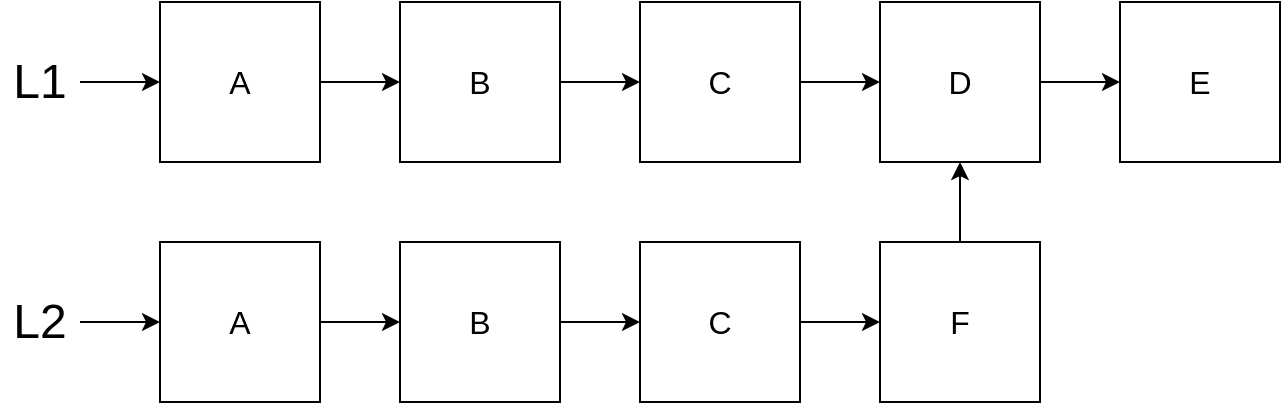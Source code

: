 <mxfile version="16.0.2" type="device"><diagram id="hItzCSI9slzzeFql-pVI" name="Page-1"><mxGraphModel dx="782" dy="539" grid="1" gridSize="10" guides="1" tooltips="1" connect="1" arrows="1" fold="1" page="1" pageScale="1" pageWidth="850" pageHeight="1100" math="0" shadow="0"><root><mxCell id="0"/><mxCell id="1" parent="0"/><mxCell id="4cYgRqdTDc37CBOK6C9_-1" value="&lt;font size=&quot;3&quot;&gt;E&lt;/font&gt;" style="whiteSpace=wrap;html=1;aspect=fixed;" parent="1" vertex="1"><mxGeometry x="600" y="80" width="80" height="80" as="geometry"/></mxCell><mxCell id="4cYgRqdTDc37CBOK6C9_-8" value="" style="edgeStyle=orthogonalEdgeStyle;rounded=0;orthogonalLoop=1;jettySize=auto;html=1;" parent="1" source="4cYgRqdTDc37CBOK6C9_-2" target="4cYgRqdTDc37CBOK6C9_-3" edge="1"><mxGeometry relative="1" as="geometry"/></mxCell><mxCell id="4cYgRqdTDc37CBOK6C9_-2" value="&lt;font size=&quot;3&quot;&gt;A&lt;/font&gt;" style="whiteSpace=wrap;html=1;aspect=fixed;" parent="1" vertex="1"><mxGeometry x="120" y="80" width="80" height="80" as="geometry"/></mxCell><mxCell id="4cYgRqdTDc37CBOK6C9_-9" value="" style="edgeStyle=orthogonalEdgeStyle;rounded=0;orthogonalLoop=1;jettySize=auto;html=1;" parent="1" source="4cYgRqdTDc37CBOK6C9_-3" target="4cYgRqdTDc37CBOK6C9_-4" edge="1"><mxGeometry relative="1" as="geometry"/></mxCell><mxCell id="4cYgRqdTDc37CBOK6C9_-3" value="&lt;font size=&quot;3&quot;&gt;B&lt;/font&gt;" style="whiteSpace=wrap;html=1;aspect=fixed;" parent="1" vertex="1"><mxGeometry x="240" y="80" width="80" height="80" as="geometry"/></mxCell><mxCell id="4cYgRqdTDc37CBOK6C9_-10" value="" style="edgeStyle=orthogonalEdgeStyle;rounded=0;orthogonalLoop=1;jettySize=auto;html=1;" parent="1" source="4cYgRqdTDc37CBOK6C9_-4" target="4cYgRqdTDc37CBOK6C9_-5" edge="1"><mxGeometry relative="1" as="geometry"/></mxCell><mxCell id="4cYgRqdTDc37CBOK6C9_-4" value="&lt;font size=&quot;3&quot;&gt;C&lt;/font&gt;" style="whiteSpace=wrap;html=1;aspect=fixed;" parent="1" vertex="1"><mxGeometry x="360" y="80" width="80" height="80" as="geometry"/></mxCell><mxCell id="4cYgRqdTDc37CBOK6C9_-11" value="" style="edgeStyle=orthogonalEdgeStyle;rounded=0;orthogonalLoop=1;jettySize=auto;html=1;" parent="1" source="4cYgRqdTDc37CBOK6C9_-5" target="4cYgRqdTDc37CBOK6C9_-1" edge="1"><mxGeometry relative="1" as="geometry"/></mxCell><mxCell id="4cYgRqdTDc37CBOK6C9_-5" value="&lt;font size=&quot;3&quot;&gt;D&lt;/font&gt;" style="whiteSpace=wrap;html=1;aspect=fixed;" parent="1" vertex="1"><mxGeometry x="480" y="80" width="80" height="80" as="geometry"/></mxCell><mxCell id="4cYgRqdTDc37CBOK6C9_-7" value="" style="edgeStyle=orthogonalEdgeStyle;rounded=0;orthogonalLoop=1;jettySize=auto;html=1;" parent="1" source="4cYgRqdTDc37CBOK6C9_-6" target="4cYgRqdTDc37CBOK6C9_-2" edge="1"><mxGeometry relative="1" as="geometry"/></mxCell><mxCell id="4cYgRqdTDc37CBOK6C9_-6" value="&lt;font style=&quot;font-size: 24px&quot;&gt;L1&lt;/font&gt;" style="text;html=1;strokeColor=none;fillColor=none;align=center;verticalAlign=middle;whiteSpace=wrap;rounded=0;" parent="1" vertex="1"><mxGeometry x="40" y="105" width="40" height="30" as="geometry"/></mxCell><mxCell id="dlx2RcteaOSDXphfCXXk-1" value="" style="edgeStyle=orthogonalEdgeStyle;rounded=0;orthogonalLoop=1;jettySize=auto;html=1;" edge="1" parent="1" source="dlx2RcteaOSDXphfCXXk-2" target="dlx2RcteaOSDXphfCXXk-4"><mxGeometry relative="1" as="geometry"/></mxCell><mxCell id="dlx2RcteaOSDXphfCXXk-2" value="&lt;font size=&quot;3&quot;&gt;A&lt;/font&gt;" style="whiteSpace=wrap;html=1;aspect=fixed;" vertex="1" parent="1"><mxGeometry x="120" y="200" width="80" height="80" as="geometry"/></mxCell><mxCell id="dlx2RcteaOSDXphfCXXk-3" value="" style="edgeStyle=orthogonalEdgeStyle;rounded=0;orthogonalLoop=1;jettySize=auto;html=1;" edge="1" parent="1" source="dlx2RcteaOSDXphfCXXk-4" target="dlx2RcteaOSDXphfCXXk-5"><mxGeometry relative="1" as="geometry"/></mxCell><mxCell id="dlx2RcteaOSDXphfCXXk-4" value="&lt;font size=&quot;3&quot;&gt;B&lt;/font&gt;" style="whiteSpace=wrap;html=1;aspect=fixed;" vertex="1" parent="1"><mxGeometry x="240" y="200" width="80" height="80" as="geometry"/></mxCell><mxCell id="dlx2RcteaOSDXphfCXXk-9" value="" style="edgeStyle=orthogonalEdgeStyle;rounded=0;orthogonalLoop=1;jettySize=auto;html=1;" edge="1" parent="1" source="dlx2RcteaOSDXphfCXXk-5" target="dlx2RcteaOSDXphfCXXk-8"><mxGeometry relative="1" as="geometry"/></mxCell><mxCell id="dlx2RcteaOSDXphfCXXk-5" value="&lt;font size=&quot;3&quot;&gt;C&lt;/font&gt;" style="whiteSpace=wrap;html=1;aspect=fixed;" vertex="1" parent="1"><mxGeometry x="360" y="200" width="80" height="80" as="geometry"/></mxCell><mxCell id="dlx2RcteaOSDXphfCXXk-6" value="" style="edgeStyle=orthogonalEdgeStyle;rounded=0;orthogonalLoop=1;jettySize=auto;html=1;" edge="1" parent="1" source="dlx2RcteaOSDXphfCXXk-7" target="dlx2RcteaOSDXphfCXXk-2"><mxGeometry relative="1" as="geometry"/></mxCell><mxCell id="dlx2RcteaOSDXphfCXXk-7" value="&lt;font style=&quot;font-size: 24px&quot;&gt;L2&lt;/font&gt;" style="text;html=1;strokeColor=none;fillColor=none;align=center;verticalAlign=middle;whiteSpace=wrap;rounded=0;" vertex="1" parent="1"><mxGeometry x="40" y="225" width="40" height="30" as="geometry"/></mxCell><mxCell id="dlx2RcteaOSDXphfCXXk-10" value="" style="edgeStyle=orthogonalEdgeStyle;rounded=0;orthogonalLoop=1;jettySize=auto;html=1;" edge="1" parent="1" source="dlx2RcteaOSDXphfCXXk-8" target="4cYgRqdTDc37CBOK6C9_-5"><mxGeometry relative="1" as="geometry"/></mxCell><mxCell id="dlx2RcteaOSDXphfCXXk-8" value="&lt;font size=&quot;3&quot;&gt;F&lt;/font&gt;" style="whiteSpace=wrap;html=1;aspect=fixed;" vertex="1" parent="1"><mxGeometry x="480" y="200" width="80" height="80" as="geometry"/></mxCell></root></mxGraphModel></diagram></mxfile>